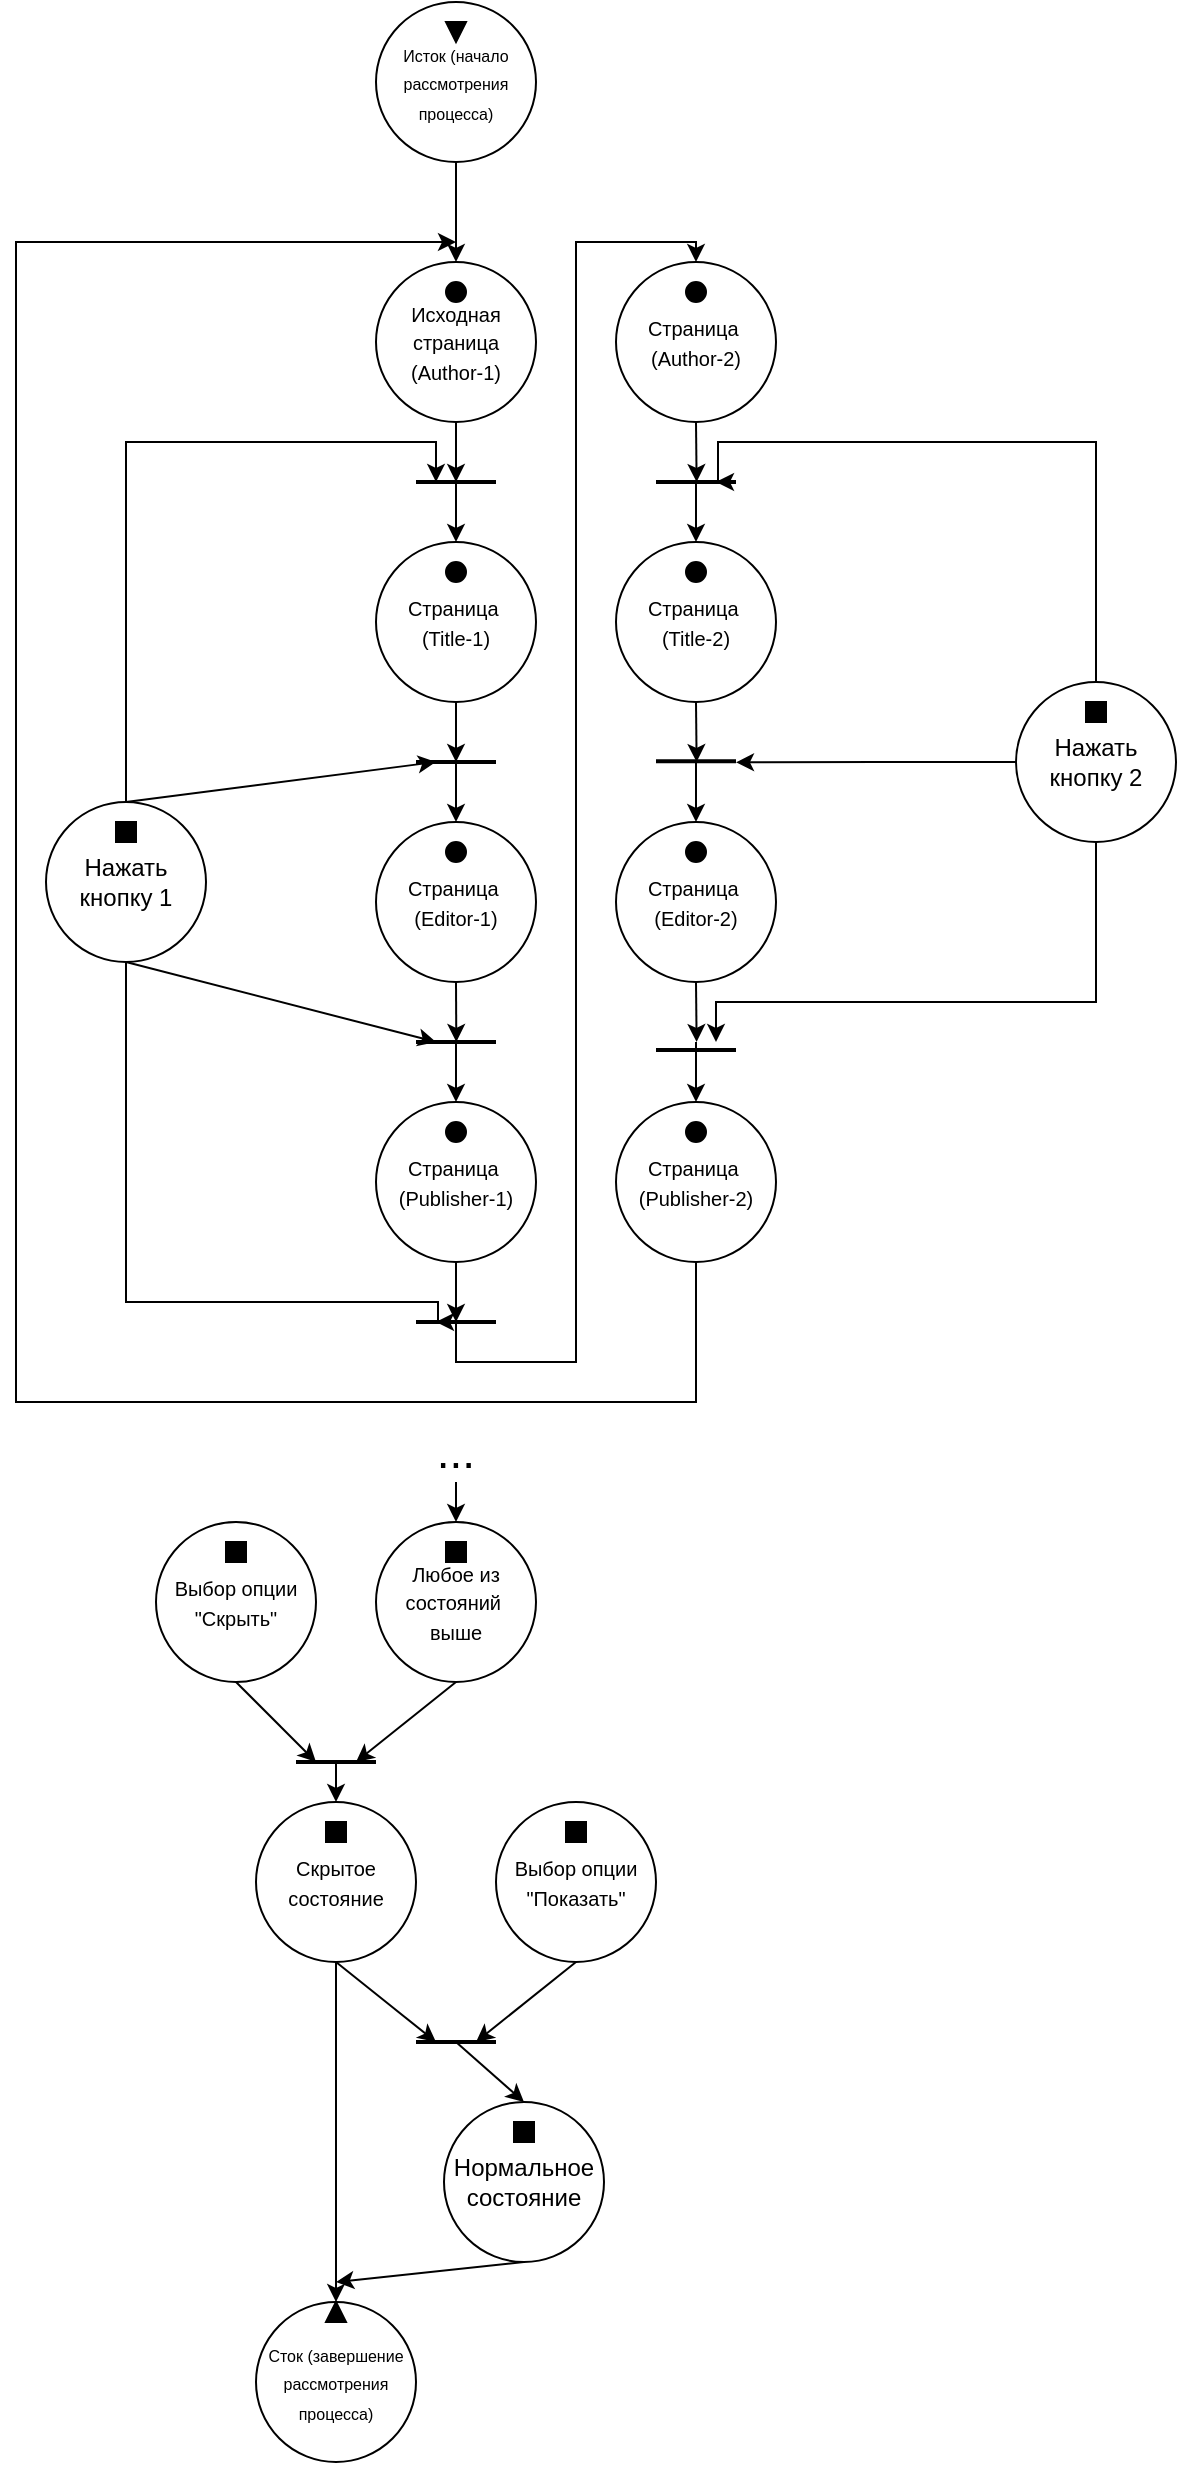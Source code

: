 <mxfile version="24.8.3">
  <diagram name="Страница — 1" id="sxpXtHid8_-9pCo3sxR_">
    <mxGraphModel dx="1405" dy="932" grid="1" gridSize="10" guides="1" tooltips="1" connect="1" arrows="1" fold="1" page="1" pageScale="1" pageWidth="827" pageHeight="1169" math="0" shadow="0">
      <root>
        <mxCell id="0" />
        <mxCell id="1" parent="0" />
        <mxCell id="boerI9CcpUqn10ddIS3G-4" style="edgeStyle=orthogonalEdgeStyle;rounded=0;orthogonalLoop=1;jettySize=auto;html=1;exitX=0.5;exitY=1;exitDx=0;exitDy=0;entryX=0.5;entryY=0;entryDx=0;entryDy=0;" edge="1" parent="1" source="boerI9CcpUqn10ddIS3G-1" target="boerI9CcpUqn10ddIS3G-3">
          <mxGeometry relative="1" as="geometry" />
        </mxCell>
        <mxCell id="boerI9CcpUqn10ddIS3G-1" value="&lt;font style=&quot;font-size: 8px;&quot;&gt;Исток (начало рассмотрения процесса)&lt;/font&gt;" style="ellipse;whiteSpace=wrap;html=1;aspect=fixed;" vertex="1" parent="1">
          <mxGeometry x="320" y="80" width="80" height="80" as="geometry" />
        </mxCell>
        <mxCell id="boerI9CcpUqn10ddIS3G-2" value="" style="triangle;whiteSpace=wrap;html=1;direction=south;fillColor=#000000;" vertex="1" parent="1">
          <mxGeometry x="355" y="90" width="10" height="10" as="geometry" />
        </mxCell>
        <mxCell id="boerI9CcpUqn10ddIS3G-28" style="edgeStyle=orthogonalEdgeStyle;rounded=0;orthogonalLoop=1;jettySize=auto;html=1;exitX=0.5;exitY=1;exitDx=0;exitDy=0;" edge="1" parent="1" source="boerI9CcpUqn10ddIS3G-3">
          <mxGeometry relative="1" as="geometry">
            <mxPoint x="360" y="320" as="targetPoint" />
          </mxGeometry>
        </mxCell>
        <mxCell id="boerI9CcpUqn10ddIS3G-3" value="&lt;font style=&quot;font-size: 10px;&quot;&gt;Исходная страница (Author-1)&lt;/font&gt;" style="ellipse;whiteSpace=wrap;html=1;aspect=fixed;" vertex="1" parent="1">
          <mxGeometry x="320" y="210" width="80" height="80" as="geometry" />
        </mxCell>
        <mxCell id="boerI9CcpUqn10ddIS3G-5" value="" style="ellipse;whiteSpace=wrap;html=1;aspect=fixed;fillColor=#000000;" vertex="1" parent="1">
          <mxGeometry x="355" y="220" width="10" height="10" as="geometry" />
        </mxCell>
        <mxCell id="boerI9CcpUqn10ddIS3G-32" style="edgeStyle=orthogonalEdgeStyle;rounded=0;orthogonalLoop=1;jettySize=auto;html=1;exitX=0.5;exitY=1;exitDx=0;exitDy=0;" edge="1" parent="1" source="boerI9CcpUqn10ddIS3G-11">
          <mxGeometry relative="1" as="geometry">
            <mxPoint x="360" y="460" as="targetPoint" />
          </mxGeometry>
        </mxCell>
        <mxCell id="boerI9CcpUqn10ddIS3G-11" value="&lt;div style=&quot;&quot;&gt;&lt;span style=&quot;background-color: initial; font-size: 10px;&quot;&gt;Страница&amp;nbsp;&lt;/span&gt;&lt;/div&gt;&lt;div style=&quot;&quot;&gt;&lt;span style=&quot;background-color: initial; font-size: 10px;&quot;&gt;(Title-1)&lt;/span&gt;&lt;/div&gt;" style="ellipse;whiteSpace=wrap;html=1;aspect=fixed;align=center;" vertex="1" parent="1">
          <mxGeometry x="320" y="350" width="80" height="80" as="geometry" />
        </mxCell>
        <mxCell id="boerI9CcpUqn10ddIS3G-13" value="" style="endArrow=none;html=1;rounded=0;strokeWidth=2;" edge="1" parent="1">
          <mxGeometry width="50" height="50" relative="1" as="geometry">
            <mxPoint x="340" y="320" as="sourcePoint" />
            <mxPoint x="380" y="320" as="targetPoint" />
          </mxGeometry>
        </mxCell>
        <mxCell id="boerI9CcpUqn10ddIS3G-17" value="" style="ellipse;whiteSpace=wrap;html=1;aspect=fixed;fillColor=#000000;" vertex="1" parent="1">
          <mxGeometry x="355" y="360" width="10" height="10" as="geometry" />
        </mxCell>
        <mxCell id="boerI9CcpUqn10ddIS3G-50" style="edgeStyle=orthogonalEdgeStyle;rounded=0;orthogonalLoop=1;jettySize=auto;html=1;exitX=0.5;exitY=1;exitDx=0;exitDy=0;" edge="1" parent="1" source="boerI9CcpUqn10ddIS3G-18">
          <mxGeometry relative="1" as="geometry">
            <mxPoint x="350.0" y="320" as="targetPoint" />
            <Array as="points">
              <mxPoint x="195" y="300" />
              <mxPoint x="350" y="300" />
            </Array>
          </mxGeometry>
        </mxCell>
        <mxCell id="boerI9CcpUqn10ddIS3G-81" style="edgeStyle=orthogonalEdgeStyle;rounded=0;orthogonalLoop=1;jettySize=auto;html=1;exitX=0.5;exitY=1;exitDx=0;exitDy=0;" edge="1" parent="1" source="boerI9CcpUqn10ddIS3G-18">
          <mxGeometry relative="1" as="geometry">
            <mxPoint x="350" y="740" as="targetPoint" />
            <Array as="points">
              <mxPoint x="195" y="730" />
              <mxPoint x="351" y="730" />
            </Array>
          </mxGeometry>
        </mxCell>
        <mxCell id="boerI9CcpUqn10ddIS3G-87" style="rounded=0;orthogonalLoop=1;jettySize=auto;html=1;exitX=0.5;exitY=1;exitDx=0;exitDy=0;" edge="1" parent="1" source="boerI9CcpUqn10ddIS3G-18">
          <mxGeometry relative="1" as="geometry">
            <mxPoint x="350" y="600" as="targetPoint" />
          </mxGeometry>
        </mxCell>
        <mxCell id="boerI9CcpUqn10ddIS3G-88" style="rounded=0;orthogonalLoop=1;jettySize=auto;html=1;exitX=0.5;exitY=0;exitDx=0;exitDy=0;" edge="1" parent="1" source="boerI9CcpUqn10ddIS3G-18">
          <mxGeometry relative="1" as="geometry">
            <mxPoint x="350" y="460" as="targetPoint" />
          </mxGeometry>
        </mxCell>
        <mxCell id="boerI9CcpUqn10ddIS3G-18" value="Нажать кнопку 1" style="ellipse;whiteSpace=wrap;html=1;aspect=fixed;" vertex="1" parent="1">
          <mxGeometry x="155" y="480" width="80" height="80" as="geometry" />
        </mxCell>
        <mxCell id="boerI9CcpUqn10ddIS3G-19" value="" style="whiteSpace=wrap;html=1;aspect=fixed;fillColor=#000000;" vertex="1" parent="1">
          <mxGeometry x="190" y="490" width="10" height="10" as="geometry" />
        </mxCell>
        <mxCell id="boerI9CcpUqn10ddIS3G-20" value="" style="endArrow=none;html=1;rounded=0;strokeWidth=2;" edge="1" parent="1">
          <mxGeometry width="50" height="50" relative="1" as="geometry">
            <mxPoint x="340" y="460" as="sourcePoint" />
            <mxPoint x="340" y="460" as="targetPoint" />
            <Array as="points">
              <mxPoint x="380" y="460" />
            </Array>
          </mxGeometry>
        </mxCell>
        <mxCell id="boerI9CcpUqn10ddIS3G-37" style="edgeStyle=orthogonalEdgeStyle;rounded=0;orthogonalLoop=1;jettySize=auto;html=1;exitX=0.5;exitY=1;exitDx=0;exitDy=0;" edge="1" parent="1" source="boerI9CcpUqn10ddIS3G-23">
          <mxGeometry relative="1" as="geometry">
            <mxPoint x="360.154" y="600" as="targetPoint" />
          </mxGeometry>
        </mxCell>
        <mxCell id="boerI9CcpUqn10ddIS3G-23" value="&lt;div style=&quot;&quot;&gt;&lt;span style=&quot;background-color: initial; font-size: 10px;&quot;&gt;Страница&amp;nbsp;&lt;/span&gt;&lt;/div&gt;&lt;div style=&quot;&quot;&gt;&lt;span style=&quot;background-color: initial; font-size: 10px;&quot;&gt;(Editor-1)&lt;/span&gt;&lt;/div&gt;" style="ellipse;whiteSpace=wrap;html=1;aspect=fixed;align=center;" vertex="1" parent="1">
          <mxGeometry x="320" y="490" width="80" height="80" as="geometry" />
        </mxCell>
        <mxCell id="boerI9CcpUqn10ddIS3G-27" value="" style="ellipse;whiteSpace=wrap;html=1;aspect=fixed;fillColor=#000000;" vertex="1" parent="1">
          <mxGeometry x="355" y="500" width="10" height="10" as="geometry" />
        </mxCell>
        <mxCell id="boerI9CcpUqn10ddIS3G-82" style="edgeStyle=orthogonalEdgeStyle;rounded=0;orthogonalLoop=1;jettySize=auto;html=1;exitX=0.5;exitY=1;exitDx=0;exitDy=0;" edge="1" parent="1" source="boerI9CcpUqn10ddIS3G-29">
          <mxGeometry relative="1" as="geometry">
            <mxPoint x="360" y="740" as="targetPoint" />
          </mxGeometry>
        </mxCell>
        <mxCell id="boerI9CcpUqn10ddIS3G-29" value="&lt;div style=&quot;&quot;&gt;&lt;span style=&quot;background-color: initial; font-size: 10px;&quot;&gt;Страница&amp;nbsp;&lt;/span&gt;&lt;/div&gt;&lt;div style=&quot;&quot;&gt;&lt;span style=&quot;background-color: initial; font-size: 10px;&quot;&gt;(Publisher-1)&lt;/span&gt;&lt;/div&gt;" style="ellipse;whiteSpace=wrap;html=1;aspect=fixed;align=center;" vertex="1" parent="1">
          <mxGeometry x="320" y="630" width="80" height="80" as="geometry" />
        </mxCell>
        <mxCell id="boerI9CcpUqn10ddIS3G-33" value="" style="ellipse;whiteSpace=wrap;html=1;aspect=fixed;fillColor=#000000;" vertex="1" parent="1">
          <mxGeometry x="355" y="640" width="10" height="10" as="geometry" />
        </mxCell>
        <mxCell id="boerI9CcpUqn10ddIS3G-36" value="" style="endArrow=none;html=1;rounded=0;strokeWidth=2;" edge="1" parent="1">
          <mxGeometry width="50" height="50" relative="1" as="geometry">
            <mxPoint x="340" y="600" as="sourcePoint" />
            <mxPoint x="340" y="600" as="targetPoint" />
            <Array as="points">
              <mxPoint x="380" y="600" />
            </Array>
          </mxGeometry>
        </mxCell>
        <mxCell id="boerI9CcpUqn10ddIS3G-38" value="" style="endArrow=classic;html=1;rounded=0;entryX=0.5;entryY=0;entryDx=0;entryDy=0;" edge="1" parent="1" target="boerI9CcpUqn10ddIS3G-29">
          <mxGeometry width="50" height="50" relative="1" as="geometry">
            <mxPoint x="360" y="600" as="sourcePoint" />
            <mxPoint x="350" y="540" as="targetPoint" />
          </mxGeometry>
        </mxCell>
        <mxCell id="boerI9CcpUqn10ddIS3G-41" value="" style="endArrow=classic;html=1;rounded=0;entryX=0.5;entryY=0;entryDx=0;entryDy=0;" edge="1" parent="1" target="boerI9CcpUqn10ddIS3G-23">
          <mxGeometry width="50" height="50" relative="1" as="geometry">
            <mxPoint x="360" y="460" as="sourcePoint" />
            <mxPoint x="350" y="450" as="targetPoint" />
          </mxGeometry>
        </mxCell>
        <mxCell id="boerI9CcpUqn10ddIS3G-42" value="" style="endArrow=classic;html=1;rounded=0;entryX=0.5;entryY=0;entryDx=0;entryDy=0;" edge="1" parent="1" target="boerI9CcpUqn10ddIS3G-11">
          <mxGeometry width="50" height="50" relative="1" as="geometry">
            <mxPoint x="360" y="320" as="sourcePoint" />
            <mxPoint x="350" y="300" as="targetPoint" />
          </mxGeometry>
        </mxCell>
        <mxCell id="boerI9CcpUqn10ddIS3G-77" style="edgeStyle=orthogonalEdgeStyle;rounded=0;orthogonalLoop=1;jettySize=auto;html=1;exitX=0.5;exitY=0;exitDx=0;exitDy=0;" edge="1" parent="1" source="boerI9CcpUqn10ddIS3G-54">
          <mxGeometry relative="1" as="geometry">
            <mxPoint x="490" y="320" as="targetPoint" />
            <Array as="points">
              <mxPoint x="680" y="300" />
              <mxPoint x="491" y="300" />
              <mxPoint x="491" y="320" />
            </Array>
          </mxGeometry>
        </mxCell>
        <mxCell id="boerI9CcpUqn10ddIS3G-78" style="edgeStyle=orthogonalEdgeStyle;rounded=0;orthogonalLoop=1;jettySize=auto;html=1;exitX=0.5;exitY=1;exitDx=0;exitDy=0;" edge="1" parent="1" source="boerI9CcpUqn10ddIS3G-54">
          <mxGeometry relative="1" as="geometry">
            <mxPoint x="490" y="600" as="targetPoint" />
            <Array as="points">
              <mxPoint x="680" y="580" />
              <mxPoint x="490" y="580" />
            </Array>
          </mxGeometry>
        </mxCell>
        <mxCell id="boerI9CcpUqn10ddIS3G-79" style="edgeStyle=orthogonalEdgeStyle;rounded=0;orthogonalLoop=1;jettySize=auto;html=1;exitX=0;exitY=0.5;exitDx=0;exitDy=0;" edge="1" parent="1" source="boerI9CcpUqn10ddIS3G-54">
          <mxGeometry relative="1" as="geometry">
            <mxPoint x="500" y="460.154" as="targetPoint" />
          </mxGeometry>
        </mxCell>
        <mxCell id="boerI9CcpUqn10ddIS3G-54" value="Нажать кнопку 2" style="ellipse;whiteSpace=wrap;html=1;aspect=fixed;" vertex="1" parent="1">
          <mxGeometry x="640" y="420" width="80" height="80" as="geometry" />
        </mxCell>
        <mxCell id="boerI9CcpUqn10ddIS3G-55" value="" style="whiteSpace=wrap;html=1;aspect=fixed;fillColor=#000000;" vertex="1" parent="1">
          <mxGeometry x="675" y="430" width="10" height="10" as="geometry" />
        </mxCell>
        <mxCell id="boerI9CcpUqn10ddIS3G-69" style="edgeStyle=orthogonalEdgeStyle;rounded=0;orthogonalLoop=1;jettySize=auto;html=1;exitX=0.5;exitY=1;exitDx=0;exitDy=0;" edge="1" parent="1" source="boerI9CcpUqn10ddIS3G-56">
          <mxGeometry relative="1" as="geometry">
            <mxPoint x="480.308" y="320" as="targetPoint" />
          </mxGeometry>
        </mxCell>
        <mxCell id="boerI9CcpUqn10ddIS3G-56" value="&lt;div style=&quot;&quot;&gt;&lt;span style=&quot;background-color: initial; font-size: 10px;&quot;&gt;Страница&amp;nbsp;&lt;/span&gt;&lt;/div&gt;&lt;div style=&quot;&quot;&gt;&lt;span style=&quot;background-color: initial; font-size: 10px;&quot;&gt;(Author-2)&lt;/span&gt;&lt;/div&gt;" style="ellipse;whiteSpace=wrap;html=1;aspect=fixed;align=center;" vertex="1" parent="1">
          <mxGeometry x="440" y="210" width="80" height="80" as="geometry" />
        </mxCell>
        <mxCell id="boerI9CcpUqn10ddIS3G-68" style="edgeStyle=orthogonalEdgeStyle;rounded=0;orthogonalLoop=1;jettySize=auto;html=1;exitX=0.5;exitY=1;exitDx=0;exitDy=0;" edge="1" parent="1" source="boerI9CcpUqn10ddIS3G-61">
          <mxGeometry relative="1" as="geometry">
            <mxPoint x="480.308" y="460.0" as="targetPoint" />
          </mxGeometry>
        </mxCell>
        <mxCell id="boerI9CcpUqn10ddIS3G-61" value="&lt;div style=&quot;&quot;&gt;&lt;span style=&quot;background-color: initial; font-size: 10px;&quot;&gt;Страница&amp;nbsp;&lt;/span&gt;&lt;/div&gt;&lt;div style=&quot;&quot;&gt;&lt;span style=&quot;background-color: initial; font-size: 10px;&quot;&gt;(Title-2)&lt;/span&gt;&lt;/div&gt;" style="ellipse;whiteSpace=wrap;html=1;aspect=fixed;align=center;" vertex="1" parent="1">
          <mxGeometry x="440" y="350" width="80" height="80" as="geometry" />
        </mxCell>
        <mxCell id="boerI9CcpUqn10ddIS3G-67" style="edgeStyle=orthogonalEdgeStyle;rounded=0;orthogonalLoop=1;jettySize=auto;html=1;exitX=0.5;exitY=1;exitDx=0;exitDy=0;" edge="1" parent="1" source="boerI9CcpUqn10ddIS3G-62">
          <mxGeometry relative="1" as="geometry">
            <mxPoint x="480.308" y="600" as="targetPoint" />
          </mxGeometry>
        </mxCell>
        <mxCell id="boerI9CcpUqn10ddIS3G-62" value="&lt;div style=&quot;&quot;&gt;&lt;span style=&quot;background-color: initial; font-size: 10px;&quot;&gt;Страница&amp;nbsp;&lt;/span&gt;&lt;/div&gt;&lt;div style=&quot;&quot;&gt;&lt;span style=&quot;background-color: initial; font-size: 10px;&quot;&gt;(Editor-2)&lt;/span&gt;&lt;/div&gt;" style="ellipse;whiteSpace=wrap;html=1;aspect=fixed;align=center;" vertex="1" parent="1">
          <mxGeometry x="440" y="490" width="80" height="80" as="geometry" />
        </mxCell>
        <mxCell id="boerI9CcpUqn10ddIS3G-86" style="edgeStyle=orthogonalEdgeStyle;rounded=0;orthogonalLoop=1;jettySize=auto;html=1;exitX=0.5;exitY=1;exitDx=0;exitDy=0;" edge="1" parent="1" source="boerI9CcpUqn10ddIS3G-63">
          <mxGeometry relative="1" as="geometry">
            <mxPoint x="360" y="200" as="targetPoint" />
            <Array as="points">
              <mxPoint x="480" y="780" />
              <mxPoint x="140" y="780" />
              <mxPoint x="140" y="200" />
            </Array>
          </mxGeometry>
        </mxCell>
        <mxCell id="boerI9CcpUqn10ddIS3G-63" value="&lt;div style=&quot;&quot;&gt;&lt;span style=&quot;background-color: initial; font-size: 10px;&quot;&gt;Страница&amp;nbsp;&lt;/span&gt;&lt;/div&gt;&lt;div style=&quot;&quot;&gt;&lt;span style=&quot;background-color: initial; font-size: 10px;&quot;&gt;(Publisher-2)&lt;/span&gt;&lt;/div&gt;" style="ellipse;whiteSpace=wrap;html=1;aspect=fixed;align=center;" vertex="1" parent="1">
          <mxGeometry x="440" y="630" width="80" height="80" as="geometry" />
        </mxCell>
        <mxCell id="boerI9CcpUqn10ddIS3G-64" value="" style="endArrow=none;html=1;rounded=0;strokeWidth=2;" edge="1" parent="1">
          <mxGeometry width="50" height="50" relative="1" as="geometry">
            <mxPoint x="460" y="320" as="sourcePoint" />
            <mxPoint x="500" y="320" as="targetPoint" />
          </mxGeometry>
        </mxCell>
        <mxCell id="boerI9CcpUqn10ddIS3G-65" value="" style="endArrow=none;html=1;rounded=0;strokeWidth=2;" edge="1" parent="1">
          <mxGeometry width="50" height="50" relative="1" as="geometry">
            <mxPoint x="460" y="459.62" as="sourcePoint" />
            <mxPoint x="500" y="459.62" as="targetPoint" />
          </mxGeometry>
        </mxCell>
        <mxCell id="boerI9CcpUqn10ddIS3G-66" value="" style="endArrow=none;html=1;rounded=0;strokeWidth=2;" edge="1" parent="1">
          <mxGeometry width="50" height="50" relative="1" as="geometry">
            <mxPoint x="460" y="604" as="sourcePoint" />
            <mxPoint x="500" y="604" as="targetPoint" />
          </mxGeometry>
        </mxCell>
        <mxCell id="boerI9CcpUqn10ddIS3G-70" value="" style="endArrow=classic;html=1;rounded=0;" edge="1" parent="1">
          <mxGeometry width="50" height="50" relative="1" as="geometry">
            <mxPoint x="480" y="320" as="sourcePoint" />
            <mxPoint x="480" y="350" as="targetPoint" />
          </mxGeometry>
        </mxCell>
        <mxCell id="boerI9CcpUqn10ddIS3G-71" value="" style="endArrow=classic;html=1;rounded=0;entryX=0.5;entryY=0;entryDx=0;entryDy=0;" edge="1" parent="1" target="boerI9CcpUqn10ddIS3G-62">
          <mxGeometry width="50" height="50" relative="1" as="geometry">
            <mxPoint x="480" y="460" as="sourcePoint" />
            <mxPoint x="460" y="460" as="targetPoint" />
          </mxGeometry>
        </mxCell>
        <mxCell id="boerI9CcpUqn10ddIS3G-72" value="" style="endArrow=classic;html=1;rounded=0;entryX=0.5;entryY=0;entryDx=0;entryDy=0;" edge="1" parent="1" target="boerI9CcpUqn10ddIS3G-63">
          <mxGeometry width="50" height="50" relative="1" as="geometry">
            <mxPoint x="480" y="600" as="sourcePoint" />
            <mxPoint x="460" y="520" as="targetPoint" />
          </mxGeometry>
        </mxCell>
        <mxCell id="boerI9CcpUqn10ddIS3G-73" value="" style="ellipse;whiteSpace=wrap;html=1;aspect=fixed;fillColor=#000000;" vertex="1" parent="1">
          <mxGeometry x="475" y="640" width="10" height="10" as="geometry" />
        </mxCell>
        <mxCell id="boerI9CcpUqn10ddIS3G-74" value="" style="ellipse;whiteSpace=wrap;html=1;aspect=fixed;fillColor=#000000;" vertex="1" parent="1">
          <mxGeometry x="475" y="500" width="10" height="10" as="geometry" />
        </mxCell>
        <mxCell id="boerI9CcpUqn10ddIS3G-75" value="" style="ellipse;whiteSpace=wrap;html=1;aspect=fixed;fillColor=#000000;" vertex="1" parent="1">
          <mxGeometry x="475" y="360" width="10" height="10" as="geometry" />
        </mxCell>
        <mxCell id="boerI9CcpUqn10ddIS3G-76" value="" style="ellipse;whiteSpace=wrap;html=1;aspect=fixed;fillColor=#000000;" vertex="1" parent="1">
          <mxGeometry x="475" y="220" width="10" height="10" as="geometry" />
        </mxCell>
        <mxCell id="boerI9CcpUqn10ddIS3G-80" value="" style="endArrow=none;html=1;rounded=0;strokeWidth=2;" edge="1" parent="1">
          <mxGeometry width="50" height="50" relative="1" as="geometry">
            <mxPoint x="340" y="740" as="sourcePoint" />
            <mxPoint x="340" y="740" as="targetPoint" />
            <Array as="points">
              <mxPoint x="380" y="740" />
            </Array>
          </mxGeometry>
        </mxCell>
        <mxCell id="boerI9CcpUqn10ddIS3G-83" value="" style="endArrow=classic;html=1;rounded=0;entryX=0.5;entryY=0;entryDx=0;entryDy=0;" edge="1" parent="1" target="boerI9CcpUqn10ddIS3G-56">
          <mxGeometry width="50" height="50" relative="1" as="geometry">
            <mxPoint x="360" y="740" as="sourcePoint" />
            <mxPoint x="380" y="490" as="targetPoint" />
            <Array as="points">
              <mxPoint x="360" y="760" />
              <mxPoint x="420" y="760" />
              <mxPoint x="420" y="200" />
              <mxPoint x="460" y="200" />
              <mxPoint x="480" y="200" />
            </Array>
          </mxGeometry>
        </mxCell>
        <mxCell id="boerI9CcpUqn10ddIS3G-90" value="&lt;font style=&quot;font-size: 8px;&quot;&gt;Cток (завершение рассмотрения процесса)&lt;/font&gt;" style="ellipse;whiteSpace=wrap;html=1;aspect=fixed;" vertex="1" parent="1">
          <mxGeometry x="260" y="1230" width="80" height="80" as="geometry" />
        </mxCell>
        <mxCell id="boerI9CcpUqn10ddIS3G-91" value="" style="triangle;whiteSpace=wrap;html=1;direction=north;fillColor=#000000;" vertex="1" parent="1">
          <mxGeometry x="295" y="1230" width="10" height="10" as="geometry" />
        </mxCell>
        <mxCell id="boerI9CcpUqn10ddIS3G-115" style="rounded=0;orthogonalLoop=1;jettySize=auto;html=1;exitX=0.5;exitY=1;exitDx=0;exitDy=0;" edge="1" parent="1" source="boerI9CcpUqn10ddIS3G-96">
          <mxGeometry relative="1" as="geometry">
            <mxPoint x="290.0" y="960" as="targetPoint" />
          </mxGeometry>
        </mxCell>
        <mxCell id="boerI9CcpUqn10ddIS3G-96" value="&lt;font style=&quot;font-size: 10px;&quot;&gt;Выбор опции &quot;Скрыть&quot;&lt;/font&gt;" style="ellipse;whiteSpace=wrap;html=1;aspect=fixed;" vertex="1" parent="1">
          <mxGeometry x="210" y="840" width="80" height="80" as="geometry" />
        </mxCell>
        <mxCell id="boerI9CcpUqn10ddIS3G-97" value="" style="whiteSpace=wrap;html=1;aspect=fixed;fillColor=#000000;" vertex="1" parent="1">
          <mxGeometry x="245" y="850" width="10" height="10" as="geometry" />
        </mxCell>
        <mxCell id="boerI9CcpUqn10ddIS3G-116" style="rounded=0;orthogonalLoop=1;jettySize=auto;html=1;exitX=0.5;exitY=1;exitDx=0;exitDy=0;" edge="1" parent="1" source="boerI9CcpUqn10ddIS3G-106">
          <mxGeometry relative="1" as="geometry">
            <mxPoint x="310.0" y="960" as="targetPoint" />
          </mxGeometry>
        </mxCell>
        <mxCell id="boerI9CcpUqn10ddIS3G-106" value="&lt;font style=&quot;font-size: 10px;&quot;&gt;Любое из состояний&amp;nbsp;&lt;/font&gt;&lt;div&gt;&lt;font style=&quot;font-size: 10px;&quot;&gt;выше&lt;/font&gt;&lt;/div&gt;" style="ellipse;whiteSpace=wrap;html=1;aspect=fixed;" vertex="1" parent="1">
          <mxGeometry x="320" y="840" width="80" height="80" as="geometry" />
        </mxCell>
        <mxCell id="boerI9CcpUqn10ddIS3G-107" value="" style="whiteSpace=wrap;html=1;aspect=fixed;fillColor=#000000;" vertex="1" parent="1">
          <mxGeometry x="355" y="850" width="10" height="10" as="geometry" />
        </mxCell>
        <mxCell id="boerI9CcpUqn10ddIS3G-108" value="" style="endArrow=none;html=1;rounded=0;strokeWidth=2;" edge="1" parent="1">
          <mxGeometry width="50" height="50" relative="1" as="geometry">
            <mxPoint x="280" y="960" as="sourcePoint" />
            <mxPoint x="280" y="960" as="targetPoint" />
            <Array as="points">
              <mxPoint x="320" y="960" />
            </Array>
          </mxGeometry>
        </mxCell>
        <mxCell id="boerI9CcpUqn10ddIS3G-119" style="rounded=0;orthogonalLoop=1;jettySize=auto;html=1;exitX=0.5;exitY=1;exitDx=0;exitDy=0;" edge="1" parent="1" source="boerI9CcpUqn10ddIS3G-111">
          <mxGeometry relative="1" as="geometry">
            <mxPoint x="350.0" y="1100" as="targetPoint" />
          </mxGeometry>
        </mxCell>
        <mxCell id="boerI9CcpUqn10ddIS3G-123" style="edgeStyle=orthogonalEdgeStyle;rounded=0;orthogonalLoop=1;jettySize=auto;html=1;exitX=0.5;exitY=1;exitDx=0;exitDy=0;entryX=1;entryY=0.5;entryDx=0;entryDy=0;" edge="1" parent="1" source="boerI9CcpUqn10ddIS3G-111" target="boerI9CcpUqn10ddIS3G-91">
          <mxGeometry relative="1" as="geometry">
            <mxPoint x="300.444" y="1130" as="targetPoint" />
          </mxGeometry>
        </mxCell>
        <mxCell id="boerI9CcpUqn10ddIS3G-111" value="&lt;span style=&quot;font-size: 10px;&quot;&gt;Скрытое состояние&lt;/span&gt;" style="ellipse;whiteSpace=wrap;html=1;aspect=fixed;" vertex="1" parent="1">
          <mxGeometry x="260" y="980" width="80" height="80" as="geometry" />
        </mxCell>
        <mxCell id="boerI9CcpUqn10ddIS3G-112" value="" style="whiteSpace=wrap;html=1;aspect=fixed;fillColor=#000000;" vertex="1" parent="1">
          <mxGeometry x="295" y="990" width="10" height="10" as="geometry" />
        </mxCell>
        <mxCell id="boerI9CcpUqn10ddIS3G-120" style="rounded=0;orthogonalLoop=1;jettySize=auto;html=1;exitX=0.5;exitY=1;exitDx=0;exitDy=0;" edge="1" parent="1" source="boerI9CcpUqn10ddIS3G-113">
          <mxGeometry relative="1" as="geometry">
            <mxPoint x="370.0" y="1100" as="targetPoint" />
          </mxGeometry>
        </mxCell>
        <mxCell id="boerI9CcpUqn10ddIS3G-113" value="&lt;font style=&quot;font-size: 10px;&quot;&gt;Выбор опции &quot;Показать&quot;&lt;/font&gt;" style="ellipse;whiteSpace=wrap;html=1;aspect=fixed;" vertex="1" parent="1">
          <mxGeometry x="380" y="980" width="80" height="80" as="geometry" />
        </mxCell>
        <mxCell id="boerI9CcpUqn10ddIS3G-114" value="" style="whiteSpace=wrap;html=1;aspect=fixed;fillColor=#000000;" vertex="1" parent="1">
          <mxGeometry x="415" y="990" width="10" height="10" as="geometry" />
        </mxCell>
        <mxCell id="boerI9CcpUqn10ddIS3G-117" value="" style="endArrow=classic;html=1;rounded=0;entryX=0.5;entryY=0;entryDx=0;entryDy=0;" edge="1" parent="1" target="boerI9CcpUqn10ddIS3G-111">
          <mxGeometry width="50" height="50" relative="1" as="geometry">
            <mxPoint x="300" y="960" as="sourcePoint" />
            <mxPoint x="420" y="920" as="targetPoint" />
          </mxGeometry>
        </mxCell>
        <mxCell id="boerI9CcpUqn10ddIS3G-118" value="" style="endArrow=none;html=1;rounded=0;strokeWidth=2;" edge="1" parent="1">
          <mxGeometry width="50" height="50" relative="1" as="geometry">
            <mxPoint x="340" y="1100" as="sourcePoint" />
            <mxPoint x="340" y="1100" as="targetPoint" />
            <Array as="points">
              <mxPoint x="380" y="1100" />
            </Array>
          </mxGeometry>
        </mxCell>
        <mxCell id="boerI9CcpUqn10ddIS3G-126" value="" style="endArrow=classic;html=1;rounded=0;entryX=0.5;entryY=0;entryDx=0;entryDy=0;" edge="1" parent="1" target="boerI9CcpUqn10ddIS3G-106">
          <mxGeometry width="50" height="50" relative="1" as="geometry">
            <mxPoint x="360" y="820" as="sourcePoint" />
            <mxPoint x="370" y="740" as="targetPoint" />
          </mxGeometry>
        </mxCell>
        <mxCell id="boerI9CcpUqn10ddIS3G-127" value="&lt;font style=&quot;font-size: 23px;&quot;&gt;...&lt;/font&gt;" style="text;html=1;align=center;verticalAlign=middle;whiteSpace=wrap;rounded=0;" vertex="1" parent="1">
          <mxGeometry x="330" y="790" width="60" height="30" as="geometry" />
        </mxCell>
        <mxCell id="boerI9CcpUqn10ddIS3G-128" value="Нормальное состояние" style="ellipse;whiteSpace=wrap;html=1;aspect=fixed;" vertex="1" parent="1">
          <mxGeometry x="354" y="1130" width="80" height="80" as="geometry" />
        </mxCell>
        <mxCell id="boerI9CcpUqn10ddIS3G-129" value="" style="whiteSpace=wrap;html=1;aspect=fixed;fillColor=#000000;" vertex="1" parent="1">
          <mxGeometry x="389" y="1140" width="10" height="10" as="geometry" />
        </mxCell>
        <mxCell id="boerI9CcpUqn10ddIS3G-130" value="" style="endArrow=classic;html=1;rounded=0;entryX=0.5;entryY=0;entryDx=0;entryDy=0;" edge="1" parent="1" target="boerI9CcpUqn10ddIS3G-128">
          <mxGeometry width="50" height="50" relative="1" as="geometry">
            <mxPoint x="360" y="1100" as="sourcePoint" />
            <mxPoint x="280" y="1210" as="targetPoint" />
          </mxGeometry>
        </mxCell>
        <mxCell id="boerI9CcpUqn10ddIS3G-131" value="" style="endArrow=classic;html=1;rounded=0;exitX=0.5;exitY=1;exitDx=0;exitDy=0;" edge="1" parent="1" source="boerI9CcpUqn10ddIS3G-128">
          <mxGeometry width="50" height="50" relative="1" as="geometry">
            <mxPoint x="230" y="1260" as="sourcePoint" />
            <mxPoint x="300" y="1220" as="targetPoint" />
          </mxGeometry>
        </mxCell>
      </root>
    </mxGraphModel>
  </diagram>
</mxfile>
